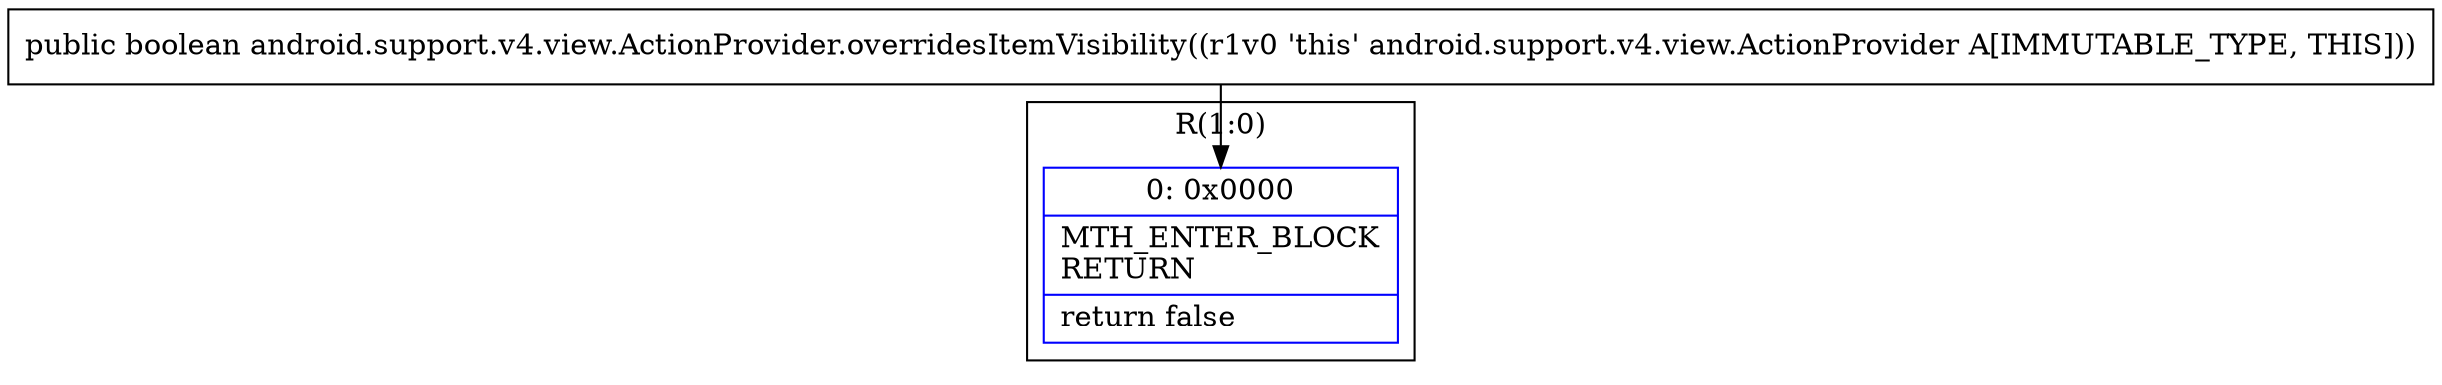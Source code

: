 digraph "CFG forandroid.support.v4.view.ActionProvider.overridesItemVisibility()Z" {
subgraph cluster_Region_1140758952 {
label = "R(1:0)";
node [shape=record,color=blue];
Node_0 [shape=record,label="{0\:\ 0x0000|MTH_ENTER_BLOCK\lRETURN\l|return false\l}"];
}
MethodNode[shape=record,label="{public boolean android.support.v4.view.ActionProvider.overridesItemVisibility((r1v0 'this' android.support.v4.view.ActionProvider A[IMMUTABLE_TYPE, THIS])) }"];
MethodNode -> Node_0;
}

